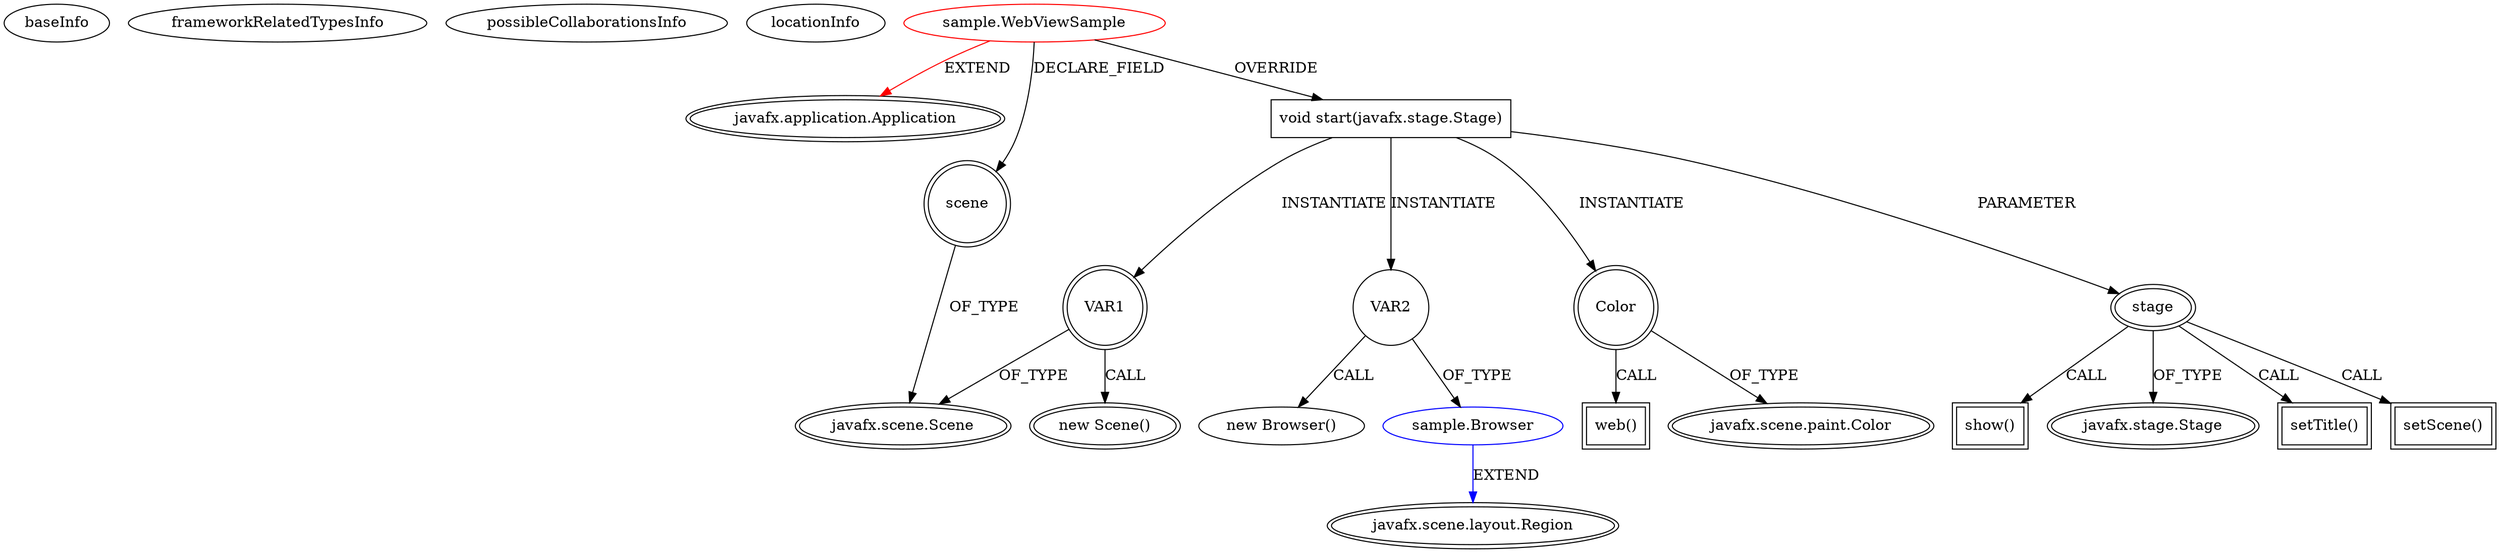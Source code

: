 digraph {
baseInfo[graphId=2268,category="extension_graph",isAnonymous=false,possibleRelation=true]
frameworkRelatedTypesInfo[0="javafx.application.Application"]
possibleCollaborationsInfo[0="2268~OVERRIDING_METHOD_DECLARATION-INSTANTIATION-~javafx.application.Application ~javafx.scene.layout.Region ~false~false"]
locationInfo[projectName="cassisnaro-AMMM_project",filePath="/cassisnaro-AMMM_project/AMMM_project-master/src/sample/WebViewSample.java",contextSignature="WebViewSample",graphId="2268"]
0[label="sample.WebViewSample",vertexType="ROOT_CLIENT_CLASS_DECLARATION",isFrameworkType=false,color=red]
1[label="javafx.application.Application",vertexType="FRAMEWORK_CLASS_TYPE",isFrameworkType=true,peripheries=2]
2[label="scene",vertexType="FIELD_DECLARATION",isFrameworkType=true,peripheries=2,shape=circle]
3[label="javafx.scene.Scene",vertexType="FRAMEWORK_CLASS_TYPE",isFrameworkType=true,peripheries=2]
4[label="void start(javafx.stage.Stage)",vertexType="OVERRIDING_METHOD_DECLARATION",isFrameworkType=false,shape=box]
5[label="stage",vertexType="PARAMETER_DECLARATION",isFrameworkType=true,peripheries=2]
6[label="javafx.stage.Stage",vertexType="FRAMEWORK_CLASS_TYPE",isFrameworkType=true,peripheries=2]
8[label="setTitle()",vertexType="INSIDE_CALL",isFrameworkType=true,peripheries=2,shape=box]
10[label="VAR1",vertexType="VARIABLE_EXPRESION",isFrameworkType=true,peripheries=2,shape=circle]
9[label="new Scene()",vertexType="CONSTRUCTOR_CALL",isFrameworkType=true,peripheries=2]
13[label="VAR2",vertexType="VARIABLE_EXPRESION",isFrameworkType=false,shape=circle]
14[label="sample.Browser",vertexType="REFERENCE_CLIENT_CLASS_DECLARATION",isFrameworkType=false,color=blue]
15[label="javafx.scene.layout.Region",vertexType="FRAMEWORK_CLASS_TYPE",isFrameworkType=true,peripheries=2]
12[label="new Browser()",vertexType="CONSTRUCTOR_CALL",isFrameworkType=false]
16[label="Color",vertexType="VARIABLE_EXPRESION",isFrameworkType=true,peripheries=2,shape=circle]
18[label="javafx.scene.paint.Color",vertexType="FRAMEWORK_CLASS_TYPE",isFrameworkType=true,peripheries=2]
17[label="web()",vertexType="INSIDE_CALL",isFrameworkType=true,peripheries=2,shape=box]
20[label="setScene()",vertexType="INSIDE_CALL",isFrameworkType=true,peripheries=2,shape=box]
22[label="show()",vertexType="INSIDE_CALL",isFrameworkType=true,peripheries=2,shape=box]
0->1[label="EXTEND",color=red]
0->2[label="DECLARE_FIELD"]
2->3[label="OF_TYPE"]
0->4[label="OVERRIDE"]
5->6[label="OF_TYPE"]
4->5[label="PARAMETER"]
5->8[label="CALL"]
4->10[label="INSTANTIATE"]
10->3[label="OF_TYPE"]
10->9[label="CALL"]
4->13[label="INSTANTIATE"]
14->15[label="EXTEND",color=blue]
13->14[label="OF_TYPE"]
13->12[label="CALL"]
4->16[label="INSTANTIATE"]
16->18[label="OF_TYPE"]
16->17[label="CALL"]
5->20[label="CALL"]
5->22[label="CALL"]
}
